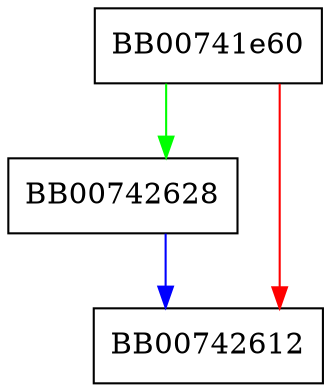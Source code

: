 digraph sub_niels_from_pt {
  node [shape="box"];
  graph [splines=ortho];
  BB00741e60 -> BB00742628 [color="green"];
  BB00741e60 -> BB00742612 [color="red"];
  BB00742628 -> BB00742612 [color="blue"];
}
